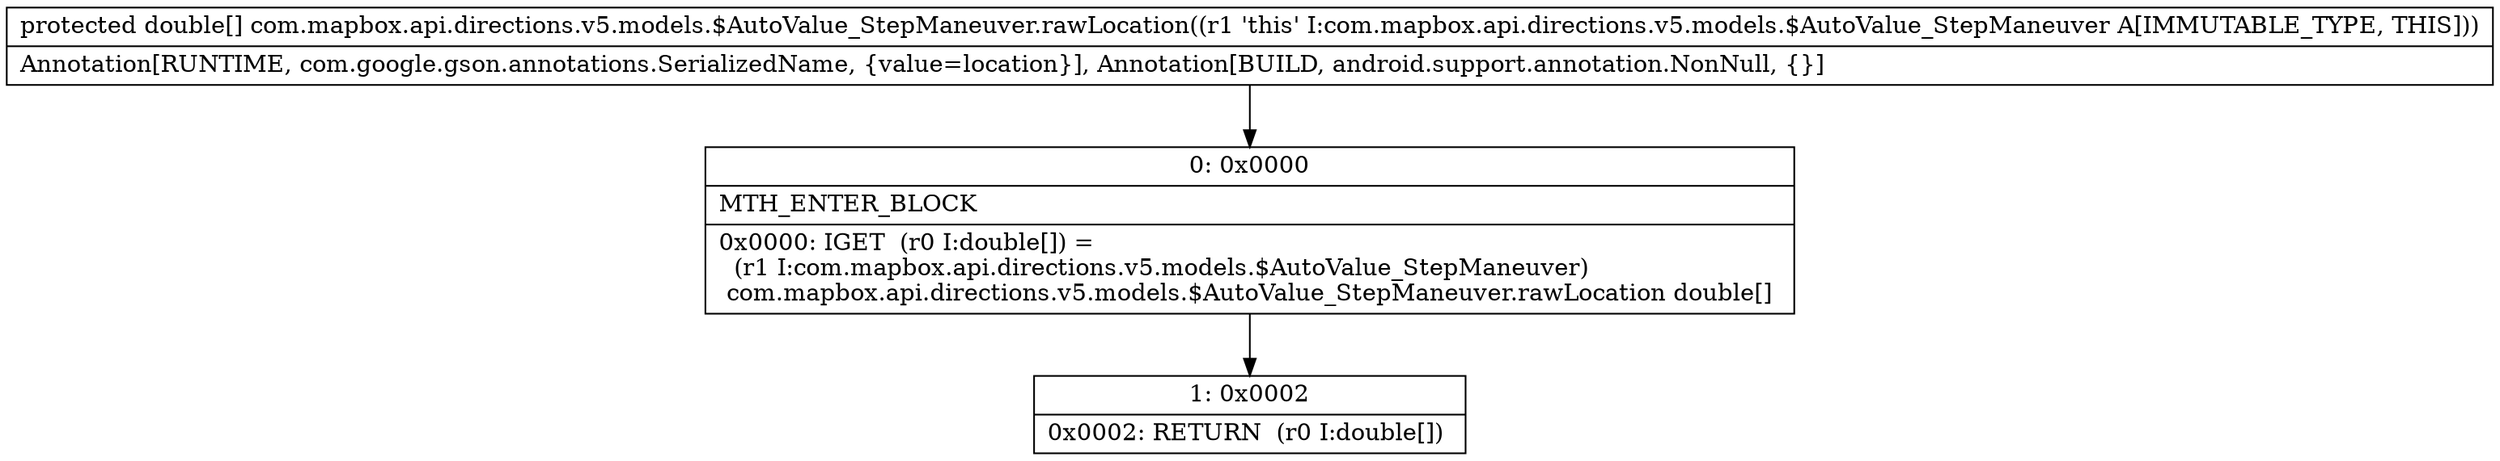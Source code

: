 digraph "CFG forcom.mapbox.api.directions.v5.models.$AutoValue_StepManeuver.rawLocation()[D" {
Node_0 [shape=record,label="{0\:\ 0x0000|MTH_ENTER_BLOCK\l|0x0000: IGET  (r0 I:double[]) = \l  (r1 I:com.mapbox.api.directions.v5.models.$AutoValue_StepManeuver)\l com.mapbox.api.directions.v5.models.$AutoValue_StepManeuver.rawLocation double[] \l}"];
Node_1 [shape=record,label="{1\:\ 0x0002|0x0002: RETURN  (r0 I:double[]) \l}"];
MethodNode[shape=record,label="{protected double[] com.mapbox.api.directions.v5.models.$AutoValue_StepManeuver.rawLocation((r1 'this' I:com.mapbox.api.directions.v5.models.$AutoValue_StepManeuver A[IMMUTABLE_TYPE, THIS]))  | Annotation[RUNTIME, com.google.gson.annotations.SerializedName, \{value=location\}], Annotation[BUILD, android.support.annotation.NonNull, \{\}]\l}"];
MethodNode -> Node_0;
Node_0 -> Node_1;
}

